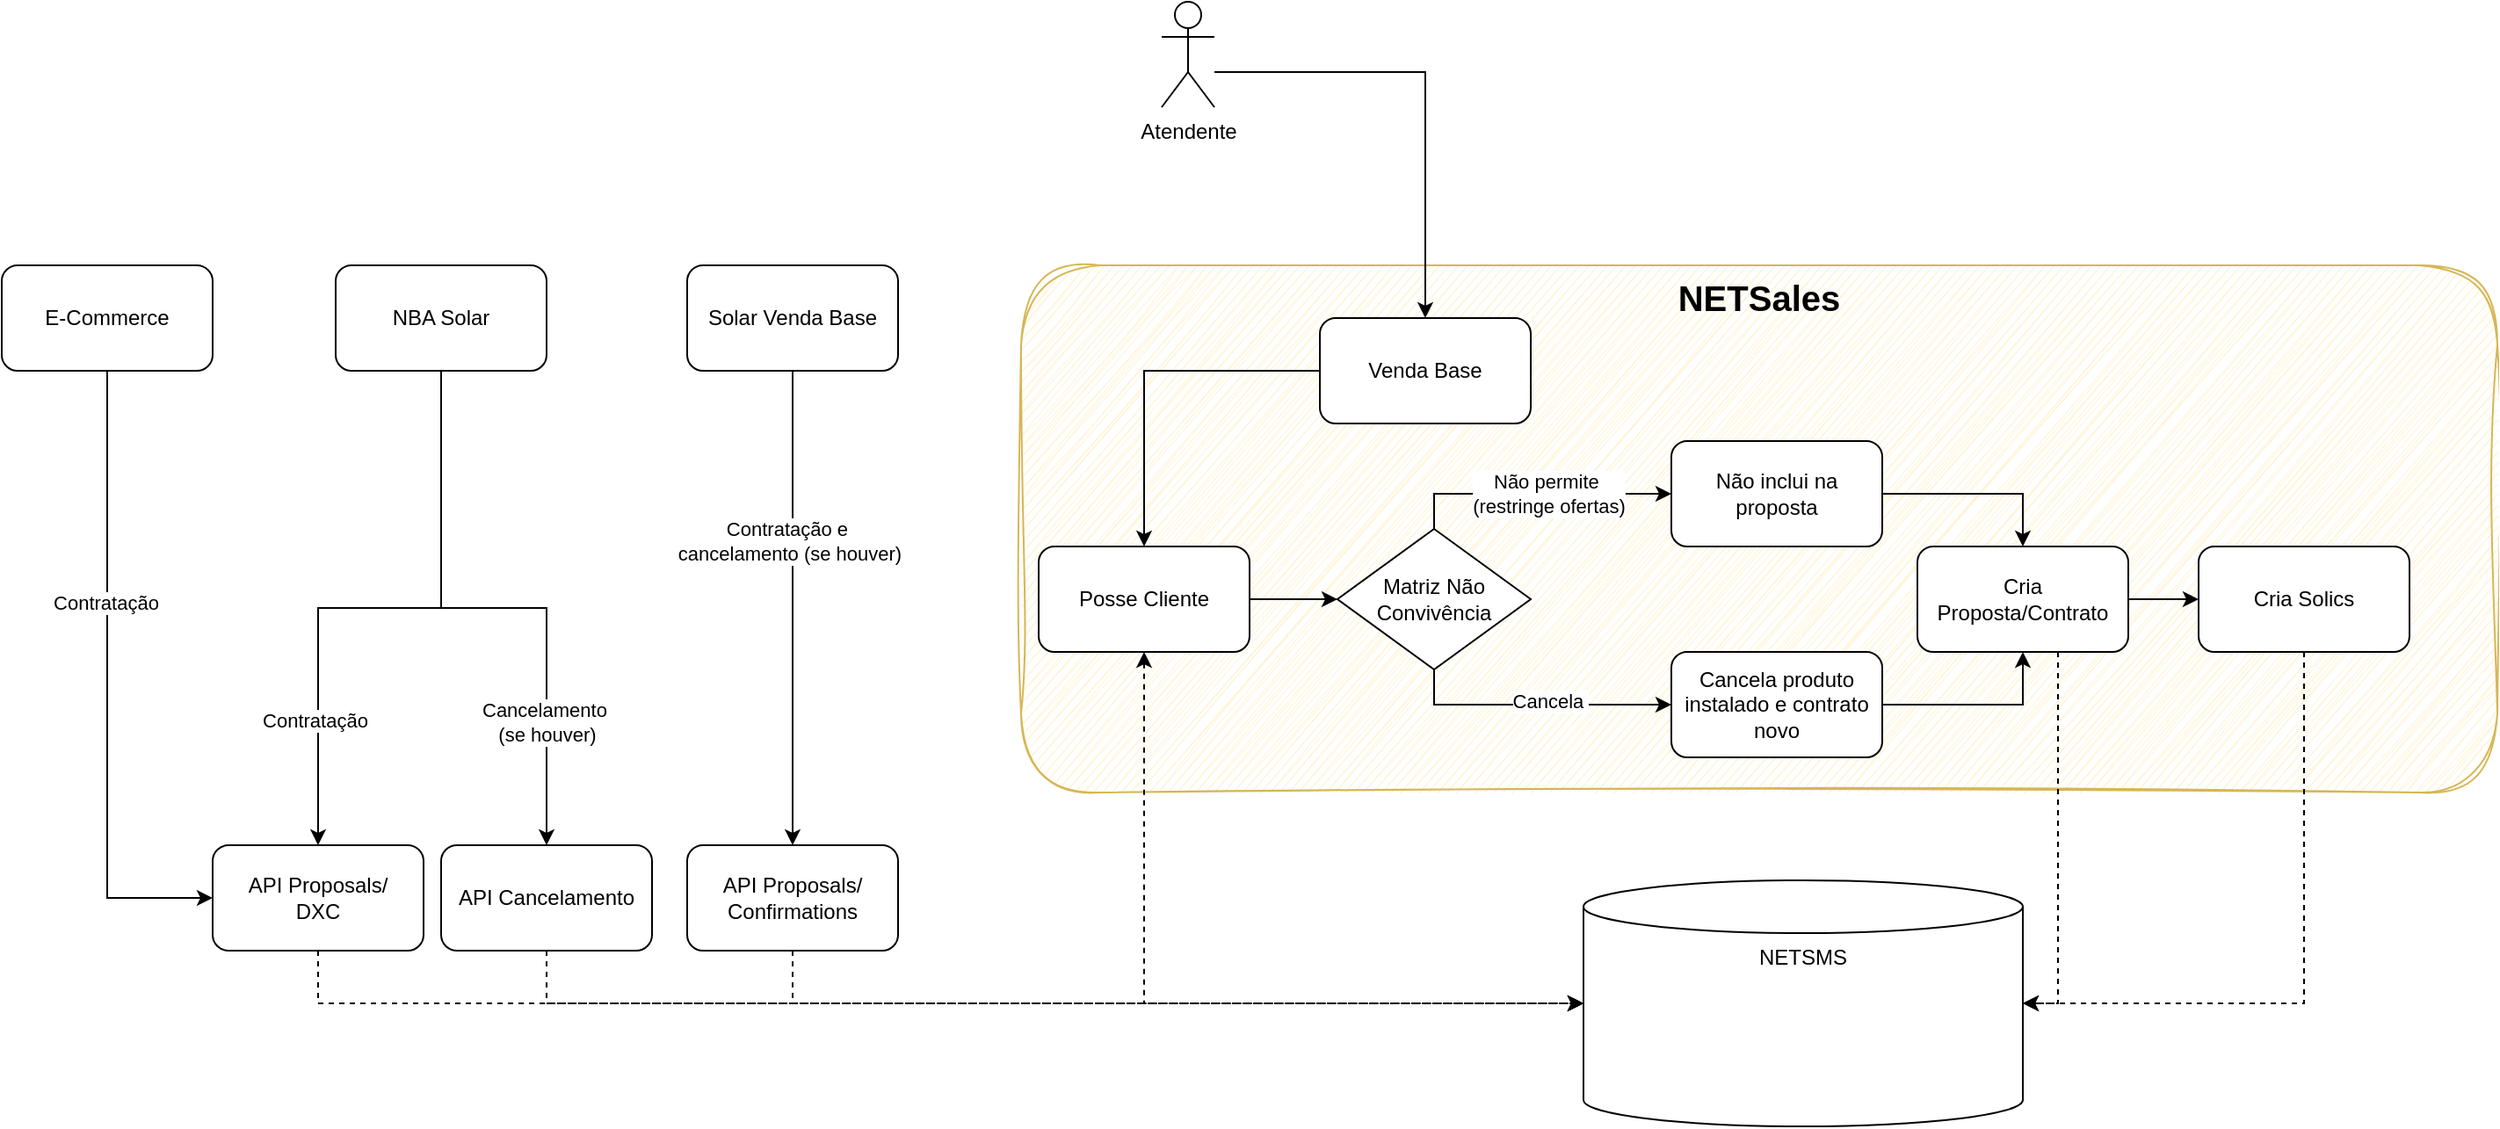 <mxfile version="26.2.12">
  <diagram name="Página-1" id="9TJQbMhRa7MG7IqWD8t9">
    <mxGraphModel dx="1871" dy="527" grid="1" gridSize="10" guides="1" tooltips="1" connect="1" arrows="1" fold="1" page="1" pageScale="1" pageWidth="827" pageHeight="1169" math="0" shadow="0">
      <root>
        <mxCell id="0" />
        <mxCell id="1" parent="0" />
        <mxCell id="DxqVf7lcdv-91jwjmxCh-33" value="&lt;b&gt;&lt;font style=&quot;font-size: 20px;&quot;&gt;NETSales&lt;/font&gt;&lt;/b&gt;" style="rounded=1;whiteSpace=wrap;html=1;fillColor=#fff2cc;strokeColor=#d6b656;sketch=1;curveFitting=1;jiggle=2;verticalAlign=top;" vertex="1" parent="1">
          <mxGeometry x="20" y="170" width="840" height="300" as="geometry" />
        </mxCell>
        <mxCell id="DxqVf7lcdv-91jwjmxCh-29" style="edgeStyle=orthogonalEdgeStyle;rounded=0;orthogonalLoop=1;jettySize=auto;html=1;entryX=0.5;entryY=0;entryDx=0;entryDy=0;" edge="1" parent="1" source="DxqVf7lcdv-91jwjmxCh-1" target="DxqVf7lcdv-91jwjmxCh-35">
          <mxGeometry relative="1" as="geometry">
            <mxPoint x="414" y="150" as="targetPoint" />
            <Array as="points">
              <mxPoint x="250" y="60" />
            </Array>
          </mxGeometry>
        </mxCell>
        <mxCell id="DxqVf7lcdv-91jwjmxCh-1" value="Atendente" style="shape=umlActor;verticalLabelPosition=bottom;verticalAlign=top;html=1;outlineConnect=0;" vertex="1" parent="1">
          <mxGeometry x="100" y="20" width="30" height="60" as="geometry" />
        </mxCell>
        <mxCell id="DxqVf7lcdv-91jwjmxCh-13" style="edgeStyle=orthogonalEdgeStyle;rounded=0;orthogonalLoop=1;jettySize=auto;html=1;entryX=0;entryY=0.5;entryDx=0;entryDy=0;" edge="1" parent="1" source="DxqVf7lcdv-91jwjmxCh-10" target="DxqVf7lcdv-91jwjmxCh-12">
          <mxGeometry relative="1" as="geometry">
            <Array as="points">
              <mxPoint x="255" y="300" />
            </Array>
          </mxGeometry>
        </mxCell>
        <mxCell id="DxqVf7lcdv-91jwjmxCh-14" value="Não permite&amp;nbsp;&lt;div&gt;(restringe ofertas)&lt;/div&gt;" style="edgeLabel;html=1;align=center;verticalAlign=middle;resizable=0;points=[];" vertex="1" connectable="0" parent="DxqVf7lcdv-91jwjmxCh-13">
          <mxGeometry x="-0.166" relative="1" as="geometry">
            <mxPoint x="20" as="offset" />
          </mxGeometry>
        </mxCell>
        <mxCell id="DxqVf7lcdv-91jwjmxCh-16" style="edgeStyle=orthogonalEdgeStyle;rounded=0;orthogonalLoop=1;jettySize=auto;html=1;entryX=0;entryY=0.5;entryDx=0;entryDy=0;" edge="1" parent="1" source="DxqVf7lcdv-91jwjmxCh-10" target="DxqVf7lcdv-91jwjmxCh-15">
          <mxGeometry relative="1" as="geometry">
            <Array as="points">
              <mxPoint x="255" y="420" />
            </Array>
          </mxGeometry>
        </mxCell>
        <mxCell id="DxqVf7lcdv-91jwjmxCh-18" value="Cancela&amp;nbsp;" style="edgeLabel;html=1;align=center;verticalAlign=middle;resizable=0;points=[];" vertex="1" connectable="0" parent="DxqVf7lcdv-91jwjmxCh-16">
          <mxGeometry x="0.112" y="2" relative="1" as="geometry">
            <mxPoint as="offset" />
          </mxGeometry>
        </mxCell>
        <mxCell id="DxqVf7lcdv-91jwjmxCh-10" value="Matriz Não Convivência" style="rhombus;whiteSpace=wrap;html=1;" vertex="1" parent="1">
          <mxGeometry x="200" y="320" width="110" height="80" as="geometry" />
        </mxCell>
        <mxCell id="DxqVf7lcdv-91jwjmxCh-17" style="edgeStyle=orthogonalEdgeStyle;rounded=0;orthogonalLoop=1;jettySize=auto;html=1;" edge="1" parent="1" source="DxqVf7lcdv-91jwjmxCh-11" target="DxqVf7lcdv-91jwjmxCh-10">
          <mxGeometry relative="1" as="geometry" />
        </mxCell>
        <mxCell id="DxqVf7lcdv-91jwjmxCh-11" value="Posse Cliente" style="rounded=1;whiteSpace=wrap;html=1;" vertex="1" parent="1">
          <mxGeometry x="30" y="330" width="120" height="60" as="geometry" />
        </mxCell>
        <mxCell id="DxqVf7lcdv-91jwjmxCh-21" style="edgeStyle=orthogonalEdgeStyle;rounded=0;orthogonalLoop=1;jettySize=auto;html=1;entryX=0.5;entryY=0;entryDx=0;entryDy=0;" edge="1" parent="1" source="DxqVf7lcdv-91jwjmxCh-12" target="DxqVf7lcdv-91jwjmxCh-19">
          <mxGeometry relative="1" as="geometry" />
        </mxCell>
        <mxCell id="DxqVf7lcdv-91jwjmxCh-12" value="Não inclui na proposta" style="rounded=1;whiteSpace=wrap;html=1;" vertex="1" parent="1">
          <mxGeometry x="390" y="270" width="120" height="60" as="geometry" />
        </mxCell>
        <mxCell id="DxqVf7lcdv-91jwjmxCh-22" style="edgeStyle=orthogonalEdgeStyle;rounded=0;orthogonalLoop=1;jettySize=auto;html=1;entryX=0.5;entryY=1;entryDx=0;entryDy=0;" edge="1" parent="1" source="DxqVf7lcdv-91jwjmxCh-15" target="DxqVf7lcdv-91jwjmxCh-19">
          <mxGeometry relative="1" as="geometry" />
        </mxCell>
        <mxCell id="DxqVf7lcdv-91jwjmxCh-15" value="Cancela produto instalado e contrato novo" style="rounded=1;whiteSpace=wrap;html=1;" vertex="1" parent="1">
          <mxGeometry x="390" y="390" width="120" height="60" as="geometry" />
        </mxCell>
        <mxCell id="DxqVf7lcdv-91jwjmxCh-23" style="edgeStyle=orthogonalEdgeStyle;rounded=0;orthogonalLoop=1;jettySize=auto;html=1;entryX=0;entryY=0.5;entryDx=0;entryDy=0;" edge="1" parent="1" source="DxqVf7lcdv-91jwjmxCh-19" target="DxqVf7lcdv-91jwjmxCh-20">
          <mxGeometry relative="1" as="geometry" />
        </mxCell>
        <mxCell id="DxqVf7lcdv-91jwjmxCh-19" value="Cria Proposta/Contrato" style="rounded=1;whiteSpace=wrap;html=1;" vertex="1" parent="1">
          <mxGeometry x="530" y="330" width="120" height="60" as="geometry" />
        </mxCell>
        <mxCell id="DxqVf7lcdv-91jwjmxCh-20" value="Cria Solics" style="rounded=1;whiteSpace=wrap;html=1;" vertex="1" parent="1">
          <mxGeometry x="690" y="330" width="120" height="60" as="geometry" />
        </mxCell>
        <mxCell id="DxqVf7lcdv-91jwjmxCh-24" value="NETSMS" style="shape=cylinder3;whiteSpace=wrap;html=1;boundedLbl=1;backgroundOutline=1;size=15;verticalAlign=top;" vertex="1" parent="1">
          <mxGeometry x="340" y="520" width="250" height="140" as="geometry" />
        </mxCell>
        <mxCell id="DxqVf7lcdv-91jwjmxCh-26" style="edgeStyle=orthogonalEdgeStyle;rounded=0;orthogonalLoop=1;jettySize=auto;html=1;entryX=0;entryY=0.5;entryDx=0;entryDy=0;entryPerimeter=0;startArrow=classic;startFill=1;dashed=1;" edge="1" parent="1" source="DxqVf7lcdv-91jwjmxCh-11" target="DxqVf7lcdv-91jwjmxCh-24">
          <mxGeometry relative="1" as="geometry">
            <Array as="points">
              <mxPoint x="90" y="590" />
            </Array>
          </mxGeometry>
        </mxCell>
        <mxCell id="DxqVf7lcdv-91jwjmxCh-27" style="edgeStyle=orthogonalEdgeStyle;rounded=0;orthogonalLoop=1;jettySize=auto;html=1;entryX=1;entryY=0.5;entryDx=0;entryDy=0;entryPerimeter=0;dashed=1;" edge="1" parent="1" source="DxqVf7lcdv-91jwjmxCh-19" target="DxqVf7lcdv-91jwjmxCh-24">
          <mxGeometry relative="1" as="geometry">
            <Array as="points">
              <mxPoint x="610" y="590" />
            </Array>
          </mxGeometry>
        </mxCell>
        <mxCell id="DxqVf7lcdv-91jwjmxCh-28" style="edgeStyle=orthogonalEdgeStyle;rounded=0;orthogonalLoop=1;jettySize=auto;html=1;entryX=1;entryY=0.5;entryDx=0;entryDy=0;entryPerimeter=0;dashed=1;" edge="1" parent="1" source="DxqVf7lcdv-91jwjmxCh-20" target="DxqVf7lcdv-91jwjmxCh-24">
          <mxGeometry relative="1" as="geometry">
            <Array as="points">
              <mxPoint x="750" y="590" />
            </Array>
          </mxGeometry>
        </mxCell>
        <mxCell id="DxqVf7lcdv-91jwjmxCh-37" style="edgeStyle=orthogonalEdgeStyle;rounded=0;orthogonalLoop=1;jettySize=auto;html=1;" edge="1" parent="1" source="DxqVf7lcdv-91jwjmxCh-35" target="DxqVf7lcdv-91jwjmxCh-11">
          <mxGeometry relative="1" as="geometry" />
        </mxCell>
        <mxCell id="DxqVf7lcdv-91jwjmxCh-35" value="Venda Base" style="rounded=1;whiteSpace=wrap;html=1;" vertex="1" parent="1">
          <mxGeometry x="190" y="200" width="120" height="60" as="geometry" />
        </mxCell>
        <mxCell id="DxqVf7lcdv-91jwjmxCh-40" style="edgeStyle=orthogonalEdgeStyle;rounded=0;orthogonalLoop=1;jettySize=auto;html=1;entryX=0.5;entryY=0;entryDx=0;entryDy=0;" edge="1" parent="1" source="DxqVf7lcdv-91jwjmxCh-36" target="DxqVf7lcdv-91jwjmxCh-38">
          <mxGeometry relative="1" as="geometry" />
        </mxCell>
        <mxCell id="DxqVf7lcdv-91jwjmxCh-41" value="Contratação e&amp;nbsp;&lt;div&gt;cancelamento (se houver)&lt;/div&gt;" style="edgeLabel;html=1;align=center;verticalAlign=middle;resizable=0;points=[];" vertex="1" connectable="0" parent="DxqVf7lcdv-91jwjmxCh-40">
          <mxGeometry x="-0.281" y="-2" relative="1" as="geometry">
            <mxPoint as="offset" />
          </mxGeometry>
        </mxCell>
        <mxCell id="DxqVf7lcdv-91jwjmxCh-36" value="Solar Venda Base" style="rounded=1;whiteSpace=wrap;html=1;" vertex="1" parent="1">
          <mxGeometry x="-170" y="170" width="120" height="60" as="geometry" />
        </mxCell>
        <mxCell id="DxqVf7lcdv-91jwjmxCh-38" value="API Proposals/&lt;div&gt;Confirmations&lt;/div&gt;" style="rounded=1;whiteSpace=wrap;html=1;" vertex="1" parent="1">
          <mxGeometry x="-170" y="500" width="120" height="60" as="geometry" />
        </mxCell>
        <mxCell id="DxqVf7lcdv-91jwjmxCh-39" style="edgeStyle=orthogonalEdgeStyle;rounded=0;orthogonalLoop=1;jettySize=auto;html=1;entryX=0;entryY=0.5;entryDx=0;entryDy=0;entryPerimeter=0;dashed=1;" edge="1" parent="1" source="DxqVf7lcdv-91jwjmxCh-38" target="DxqVf7lcdv-91jwjmxCh-24">
          <mxGeometry relative="1" as="geometry">
            <Array as="points">
              <mxPoint x="-110" y="590" />
            </Array>
          </mxGeometry>
        </mxCell>
        <mxCell id="DxqVf7lcdv-91jwjmxCh-47" style="edgeStyle=orthogonalEdgeStyle;rounded=0;orthogonalLoop=1;jettySize=auto;html=1;" edge="1" parent="1" source="DxqVf7lcdv-91jwjmxCh-42" target="DxqVf7lcdv-91jwjmxCh-45">
          <mxGeometry relative="1" as="geometry">
            <Array as="points">
              <mxPoint x="-310" y="365" />
              <mxPoint x="-250" y="365" />
            </Array>
          </mxGeometry>
        </mxCell>
        <mxCell id="DxqVf7lcdv-91jwjmxCh-49" value="Cancelamento&amp;nbsp;&lt;div&gt;(se houver)&lt;/div&gt;" style="edgeLabel;html=1;align=center;verticalAlign=middle;resizable=0;points=[];" vertex="1" connectable="0" parent="DxqVf7lcdv-91jwjmxCh-47">
          <mxGeometry x="0.576" relative="1" as="geometry">
            <mxPoint as="offset" />
          </mxGeometry>
        </mxCell>
        <mxCell id="DxqVf7lcdv-91jwjmxCh-48" style="edgeStyle=orthogonalEdgeStyle;rounded=0;orthogonalLoop=1;jettySize=auto;html=1;" edge="1" parent="1" source="DxqVf7lcdv-91jwjmxCh-42" target="DxqVf7lcdv-91jwjmxCh-43">
          <mxGeometry relative="1" as="geometry" />
        </mxCell>
        <mxCell id="DxqVf7lcdv-91jwjmxCh-50" value="Contratação" style="edgeLabel;html=1;align=center;verticalAlign=middle;resizable=0;points=[];" vertex="1" connectable="0" parent="DxqVf7lcdv-91jwjmxCh-48">
          <mxGeometry x="0.582" y="-2" relative="1" as="geometry">
            <mxPoint as="offset" />
          </mxGeometry>
        </mxCell>
        <mxCell id="DxqVf7lcdv-91jwjmxCh-42" value="NBA Solar" style="rounded=1;whiteSpace=wrap;html=1;" vertex="1" parent="1">
          <mxGeometry x="-370" y="170" width="120" height="60" as="geometry" />
        </mxCell>
        <mxCell id="DxqVf7lcdv-91jwjmxCh-43" value="API Proposals/&lt;div&gt;DXC&lt;/div&gt;" style="rounded=1;whiteSpace=wrap;html=1;" vertex="1" parent="1">
          <mxGeometry x="-440" y="500" width="120" height="60" as="geometry" />
        </mxCell>
        <mxCell id="DxqVf7lcdv-91jwjmxCh-44" style="edgeStyle=orthogonalEdgeStyle;rounded=0;orthogonalLoop=1;jettySize=auto;html=1;entryX=0;entryY=0.5;entryDx=0;entryDy=0;entryPerimeter=0;dashed=1;" edge="1" parent="1" source="DxqVf7lcdv-91jwjmxCh-43" target="DxqVf7lcdv-91jwjmxCh-24">
          <mxGeometry relative="1" as="geometry">
            <Array as="points">
              <mxPoint x="-380" y="590" />
            </Array>
          </mxGeometry>
        </mxCell>
        <mxCell id="DxqVf7lcdv-91jwjmxCh-45" value="API Cancelamento" style="rounded=1;whiteSpace=wrap;html=1;" vertex="1" parent="1">
          <mxGeometry x="-310" y="500" width="120" height="60" as="geometry" />
        </mxCell>
        <mxCell id="DxqVf7lcdv-91jwjmxCh-46" style="edgeStyle=orthogonalEdgeStyle;rounded=0;orthogonalLoop=1;jettySize=auto;html=1;entryX=0;entryY=0.5;entryDx=0;entryDy=0;entryPerimeter=0;dashed=1;" edge="1" parent="1" source="DxqVf7lcdv-91jwjmxCh-45" target="DxqVf7lcdv-91jwjmxCh-24">
          <mxGeometry relative="1" as="geometry">
            <Array as="points">
              <mxPoint x="-250" y="590" />
            </Array>
          </mxGeometry>
        </mxCell>
        <mxCell id="DxqVf7lcdv-91jwjmxCh-54" style="edgeStyle=orthogonalEdgeStyle;rounded=0;orthogonalLoop=1;jettySize=auto;html=1;entryX=0;entryY=0.5;entryDx=0;entryDy=0;" edge="1" parent="1" source="DxqVf7lcdv-91jwjmxCh-51" target="DxqVf7lcdv-91jwjmxCh-43">
          <mxGeometry relative="1" as="geometry" />
        </mxCell>
        <mxCell id="DxqVf7lcdv-91jwjmxCh-55" value="Contratação" style="edgeLabel;html=1;align=center;verticalAlign=middle;resizable=0;points=[];" vertex="1" connectable="0" parent="DxqVf7lcdv-91jwjmxCh-54">
          <mxGeometry x="-0.267" y="-1" relative="1" as="geometry">
            <mxPoint as="offset" />
          </mxGeometry>
        </mxCell>
        <mxCell id="DxqVf7lcdv-91jwjmxCh-51" value="E-Commerce" style="rounded=1;whiteSpace=wrap;html=1;" vertex="1" parent="1">
          <mxGeometry x="-560" y="170" width="120" height="60" as="geometry" />
        </mxCell>
      </root>
    </mxGraphModel>
  </diagram>
</mxfile>
